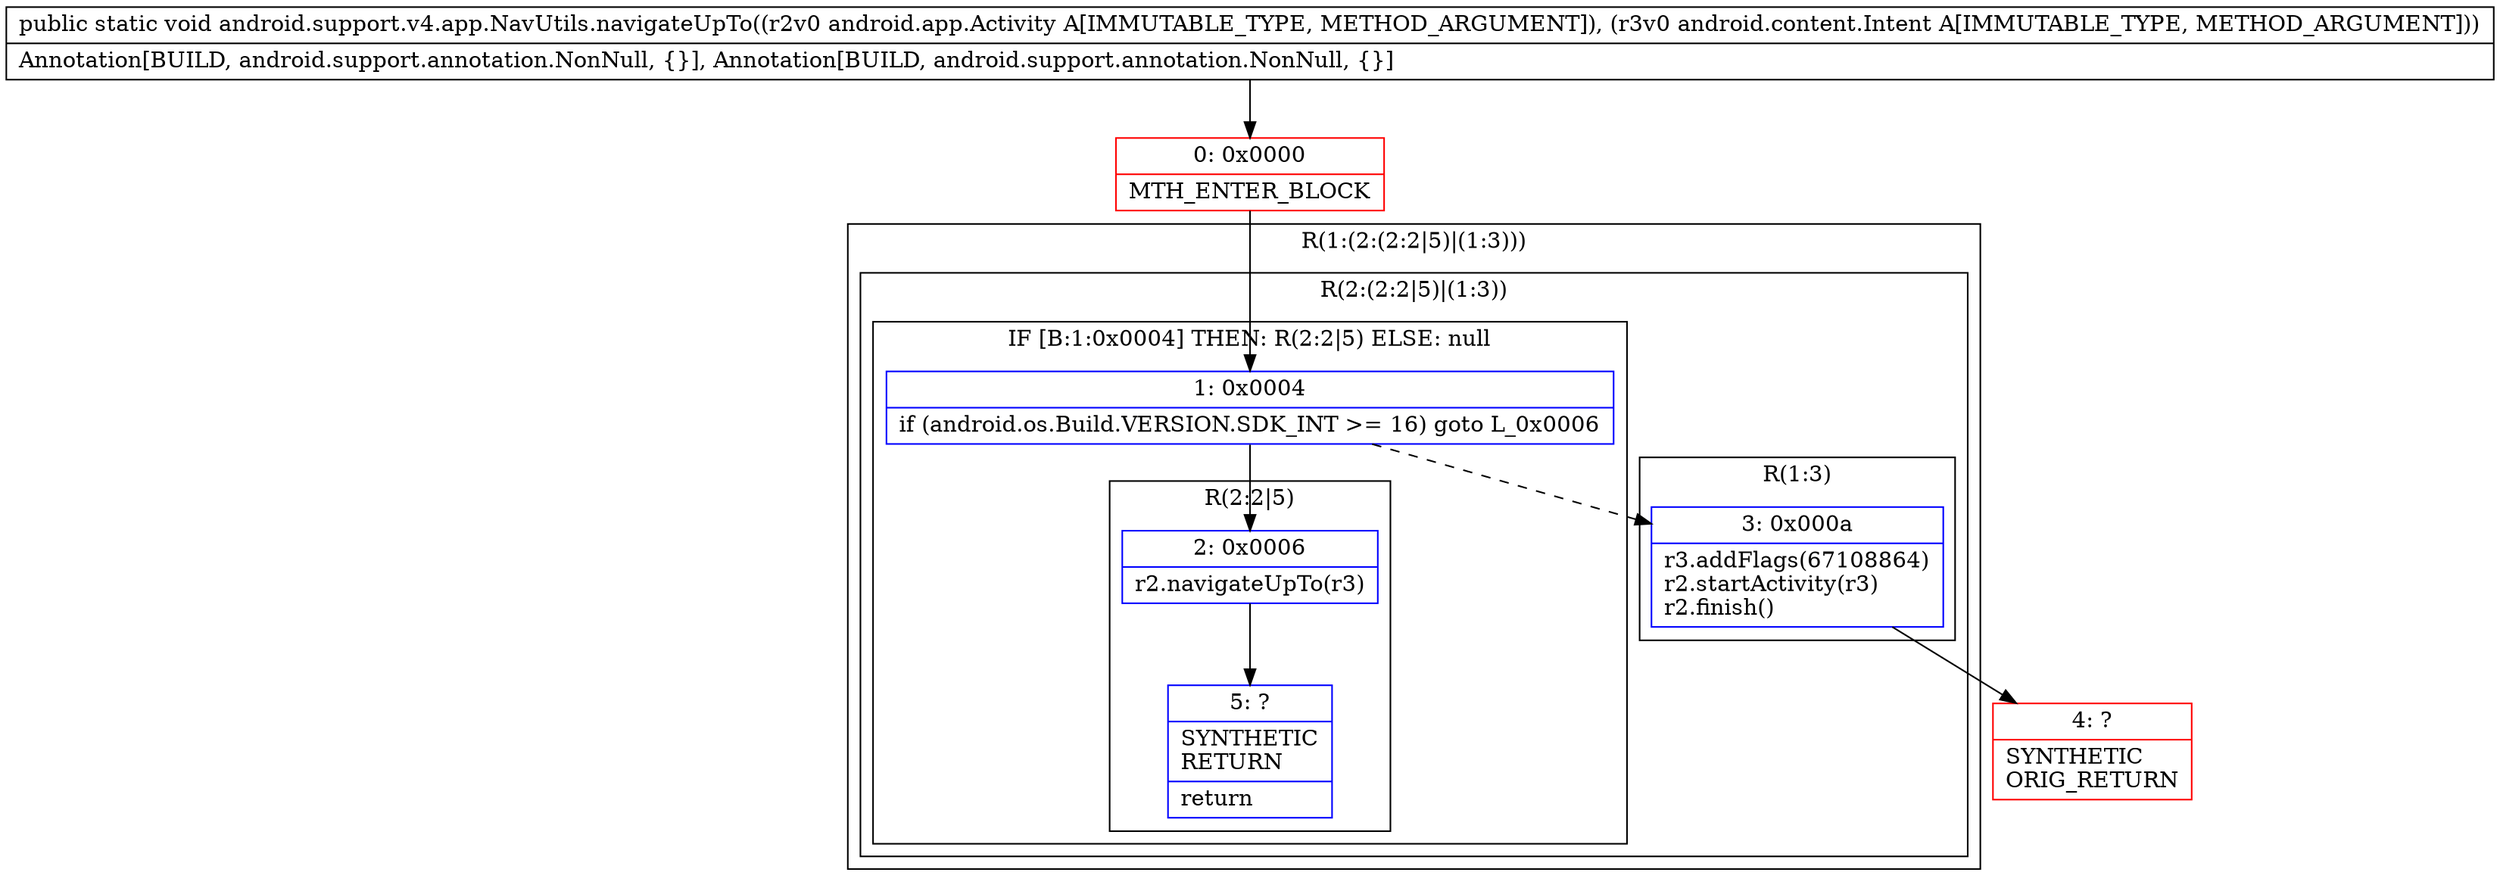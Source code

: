 digraph "CFG forandroid.support.v4.app.NavUtils.navigateUpTo(Landroid\/app\/Activity;Landroid\/content\/Intent;)V" {
subgraph cluster_Region_358512704 {
label = "R(1:(2:(2:2|5)|(1:3)))";
node [shape=record,color=blue];
subgraph cluster_Region_1638005677 {
label = "R(2:(2:2|5)|(1:3))";
node [shape=record,color=blue];
subgraph cluster_IfRegion_1052948027 {
label = "IF [B:1:0x0004] THEN: R(2:2|5) ELSE: null";
node [shape=record,color=blue];
Node_1 [shape=record,label="{1\:\ 0x0004|if (android.os.Build.VERSION.SDK_INT \>= 16) goto L_0x0006\l}"];
subgraph cluster_Region_232995070 {
label = "R(2:2|5)";
node [shape=record,color=blue];
Node_2 [shape=record,label="{2\:\ 0x0006|r2.navigateUpTo(r3)\l}"];
Node_5 [shape=record,label="{5\:\ ?|SYNTHETIC\lRETURN\l|return\l}"];
}
}
subgraph cluster_Region_1796853114 {
label = "R(1:3)";
node [shape=record,color=blue];
Node_3 [shape=record,label="{3\:\ 0x000a|r3.addFlags(67108864)\lr2.startActivity(r3)\lr2.finish()\l}"];
}
}
}
Node_0 [shape=record,color=red,label="{0\:\ 0x0000|MTH_ENTER_BLOCK\l}"];
Node_4 [shape=record,color=red,label="{4\:\ ?|SYNTHETIC\lORIG_RETURN\l}"];
MethodNode[shape=record,label="{public static void android.support.v4.app.NavUtils.navigateUpTo((r2v0 android.app.Activity A[IMMUTABLE_TYPE, METHOD_ARGUMENT]), (r3v0 android.content.Intent A[IMMUTABLE_TYPE, METHOD_ARGUMENT]))  | Annotation[BUILD, android.support.annotation.NonNull, \{\}], Annotation[BUILD, android.support.annotation.NonNull, \{\}]\l}"];
MethodNode -> Node_0;
Node_1 -> Node_2;
Node_1 -> Node_3[style=dashed];
Node_2 -> Node_5;
Node_3 -> Node_4;
Node_0 -> Node_1;
}

